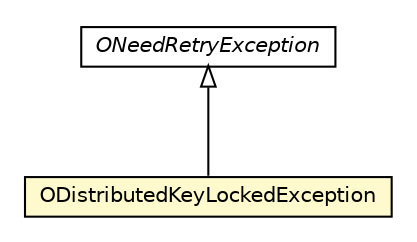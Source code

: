 #!/usr/local/bin/dot
#
# Class diagram 
# Generated by UMLGraph version R5_6-24-gf6e263 (http://www.umlgraph.org/)
#

digraph G {
	edge [fontname="Helvetica",fontsize=10,labelfontname="Helvetica",labelfontsize=10];
	node [fontname="Helvetica",fontsize=10,shape=plaintext];
	nodesep=0.25;
	ranksep=0.5;
	// com.orientechnologies.common.concur.ONeedRetryException
	c2978212 [label=<<table title="com.orientechnologies.common.concur.ONeedRetryException" border="0" cellborder="1" cellspacing="0" cellpadding="2" port="p" href="../../../../common/concur/ONeedRetryException.html">
		<tr><td><table border="0" cellspacing="0" cellpadding="1">
<tr><td align="center" balign="center"><font face="Helvetica-Oblique"> ONeedRetryException </font></td></tr>
		</table></td></tr>
		</table>>, URL="../../../../common/concur/ONeedRetryException.html", fontname="Helvetica", fontcolor="black", fontsize=10.0];
	// com.orientechnologies.orient.server.distributed.task.ODistributedKeyLockedException
	c2980432 [label=<<table title="com.orientechnologies.orient.server.distributed.task.ODistributedKeyLockedException" border="0" cellborder="1" cellspacing="0" cellpadding="2" port="p" bgcolor="lemonChiffon" href="./ODistributedKeyLockedException.html">
		<tr><td><table border="0" cellspacing="0" cellpadding="1">
<tr><td align="center" balign="center"> ODistributedKeyLockedException </td></tr>
		</table></td></tr>
		</table>>, URL="./ODistributedKeyLockedException.html", fontname="Helvetica", fontcolor="black", fontsize=10.0];
	//com.orientechnologies.orient.server.distributed.task.ODistributedKeyLockedException extends com.orientechnologies.common.concur.ONeedRetryException
	c2978212:p -> c2980432:p [dir=back,arrowtail=empty];
}


